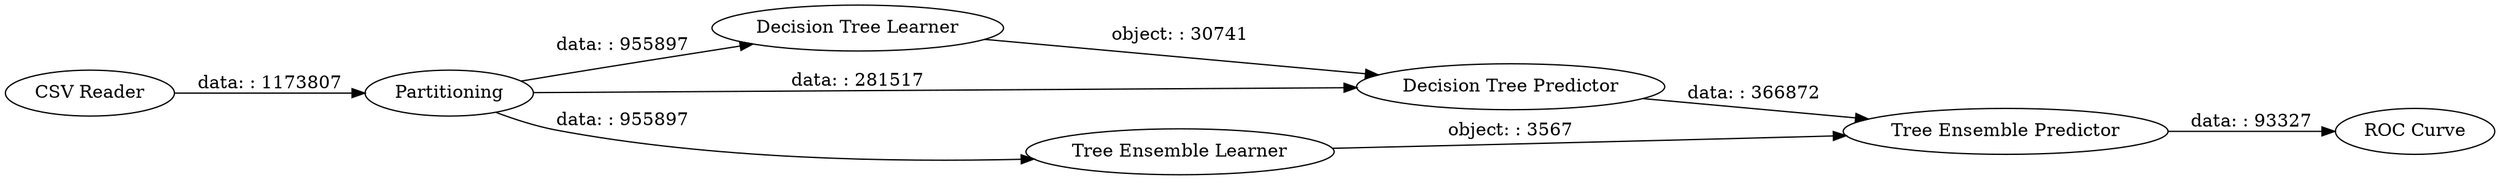 digraph {
	"8976552277478514606_4" [label="Decision Tree Predictor"]
	"8976552277478514606_17" [label="ROC Curve"]
	"8976552277478514606_15" [label="Tree Ensemble Learner"]
	"8976552277478514606_5" [label=Partitioning]
	"8976552277478514606_14" [label="CSV Reader"]
	"8976552277478514606_16" [label="Tree Ensemble Predictor"]
	"8976552277478514606_10" [label="Decision Tree Learner"]
	"8976552277478514606_15" -> "8976552277478514606_16" [label="object: : 3567"]
	"8976552277478514606_4" -> "8976552277478514606_16" [label="data: : 366872"]
	"8976552277478514606_5" -> "8976552277478514606_15" [label="data: : 955897"]
	"8976552277478514606_5" -> "8976552277478514606_10" [label="data: : 955897"]
	"8976552277478514606_16" -> "8976552277478514606_17" [label="data: : 93327"]
	"8976552277478514606_5" -> "8976552277478514606_4" [label="data: : 281517"]
	"8976552277478514606_14" -> "8976552277478514606_5" [label="data: : 1173807"]
	"8976552277478514606_10" -> "8976552277478514606_4" [label="object: : 30741"]
	rankdir=LR
}
